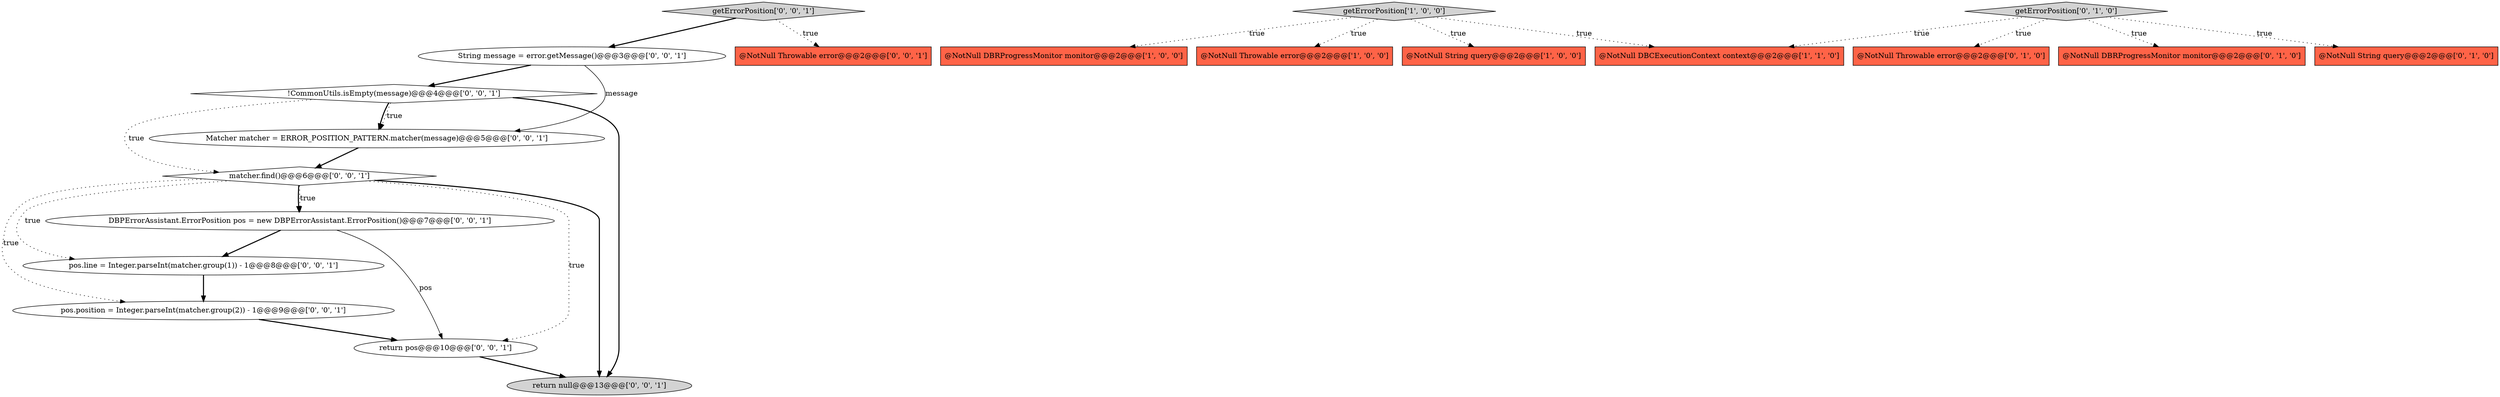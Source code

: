 digraph {
14 [style = filled, label = "pos.position = Integer.parseInt(matcher.group(2)) - 1@@@9@@@['0', '0', '1']", fillcolor = white, shape = ellipse image = "AAA0AAABBB3BBB"];
3 [style = filled, label = "@NotNull DBRProgressMonitor monitor@@@2@@@['1', '0', '0']", fillcolor = tomato, shape = box image = "AAA0AAABBB1BBB"];
16 [style = filled, label = "!CommonUtils.isEmpty(message)@@@4@@@['0', '0', '1']", fillcolor = white, shape = diamond image = "AAA0AAABBB3BBB"];
15 [style = filled, label = "@NotNull Throwable error@@@2@@@['0', '0', '1']", fillcolor = tomato, shape = box image = "AAA0AAABBB3BBB"];
8 [style = filled, label = "getErrorPosition['0', '1', '0']", fillcolor = lightgray, shape = diamond image = "AAA0AAABBB2BBB"];
9 [style = filled, label = "getErrorPosition['0', '0', '1']", fillcolor = lightgray, shape = diamond image = "AAA0AAABBB3BBB"];
1 [style = filled, label = "@NotNull Throwable error@@@2@@@['1', '0', '0']", fillcolor = tomato, shape = box image = "AAA0AAABBB1BBB"];
12 [style = filled, label = "return null@@@13@@@['0', '0', '1']", fillcolor = lightgray, shape = ellipse image = "AAA0AAABBB3BBB"];
7 [style = filled, label = "@NotNull Throwable error@@@2@@@['0', '1', '0']", fillcolor = tomato, shape = box image = "AAA0AAABBB2BBB"];
10 [style = filled, label = "matcher.find()@@@6@@@['0', '0', '1']", fillcolor = white, shape = diamond image = "AAA0AAABBB3BBB"];
0 [style = filled, label = "@NotNull String query@@@2@@@['1', '0', '0']", fillcolor = tomato, shape = box image = "AAA0AAABBB1BBB"];
11 [style = filled, label = "return pos@@@10@@@['0', '0', '1']", fillcolor = white, shape = ellipse image = "AAA0AAABBB3BBB"];
13 [style = filled, label = "pos.line = Integer.parseInt(matcher.group(1)) - 1@@@8@@@['0', '0', '1']", fillcolor = white, shape = ellipse image = "AAA0AAABBB3BBB"];
2 [style = filled, label = "getErrorPosition['1', '0', '0']", fillcolor = lightgray, shape = diamond image = "AAA0AAABBB1BBB"];
17 [style = filled, label = "String message = error.getMessage()@@@3@@@['0', '0', '1']", fillcolor = white, shape = ellipse image = "AAA0AAABBB3BBB"];
4 [style = filled, label = "@NotNull DBCExecutionContext context@@@2@@@['1', '1', '0']", fillcolor = tomato, shape = box image = "AAA0AAABBB1BBB"];
19 [style = filled, label = "DBPErrorAssistant.ErrorPosition pos = new DBPErrorAssistant.ErrorPosition()@@@7@@@['0', '0', '1']", fillcolor = white, shape = ellipse image = "AAA0AAABBB3BBB"];
18 [style = filled, label = "Matcher matcher = ERROR_POSITION_PATTERN.matcher(message)@@@5@@@['0', '0', '1']", fillcolor = white, shape = ellipse image = "AAA0AAABBB3BBB"];
6 [style = filled, label = "@NotNull DBRProgressMonitor monitor@@@2@@@['0', '1', '0']", fillcolor = tomato, shape = box image = "AAA0AAABBB2BBB"];
5 [style = filled, label = "@NotNull String query@@@2@@@['0', '1', '0']", fillcolor = tomato, shape = box image = "AAA0AAABBB2BBB"];
10->13 [style = dotted, label="true"];
2->3 [style = dotted, label="true"];
17->18 [style = solid, label="message"];
2->4 [style = dotted, label="true"];
11->12 [style = bold, label=""];
16->18 [style = bold, label=""];
8->6 [style = dotted, label="true"];
16->18 [style = dotted, label="true"];
8->7 [style = dotted, label="true"];
14->11 [style = bold, label=""];
19->13 [style = bold, label=""];
19->11 [style = solid, label="pos"];
10->19 [style = bold, label=""];
10->12 [style = bold, label=""];
16->12 [style = bold, label=""];
2->1 [style = dotted, label="true"];
9->17 [style = bold, label=""];
16->10 [style = dotted, label="true"];
18->10 [style = bold, label=""];
8->5 [style = dotted, label="true"];
9->15 [style = dotted, label="true"];
10->19 [style = dotted, label="true"];
2->0 [style = dotted, label="true"];
10->11 [style = dotted, label="true"];
13->14 [style = bold, label=""];
17->16 [style = bold, label=""];
10->14 [style = dotted, label="true"];
8->4 [style = dotted, label="true"];
}
